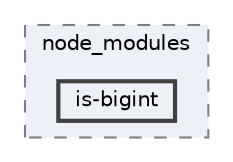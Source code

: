 digraph "pkiclassroomrescheduler/src/main/frontend/node_modules/is-bigint"
{
 // LATEX_PDF_SIZE
  bgcolor="transparent";
  edge [fontname=Helvetica,fontsize=10,labelfontname=Helvetica,labelfontsize=10];
  node [fontname=Helvetica,fontsize=10,shape=box,height=0.2,width=0.4];
  compound=true
  subgraph clusterdir_72953eda66ccb3a2722c28e1c3e6c23b {
    graph [ bgcolor="#edf0f7", pencolor="grey50", label="node_modules", fontname=Helvetica,fontsize=10 style="filled,dashed", URL="dir_72953eda66ccb3a2722c28e1c3e6c23b.html",tooltip=""]
  dir_eebe0715ce39ebec4eedb05b10250559 [label="is-bigint", fillcolor="#edf0f7", color="grey25", style="filled,bold", URL="dir_eebe0715ce39ebec4eedb05b10250559.html",tooltip=""];
  }
}
